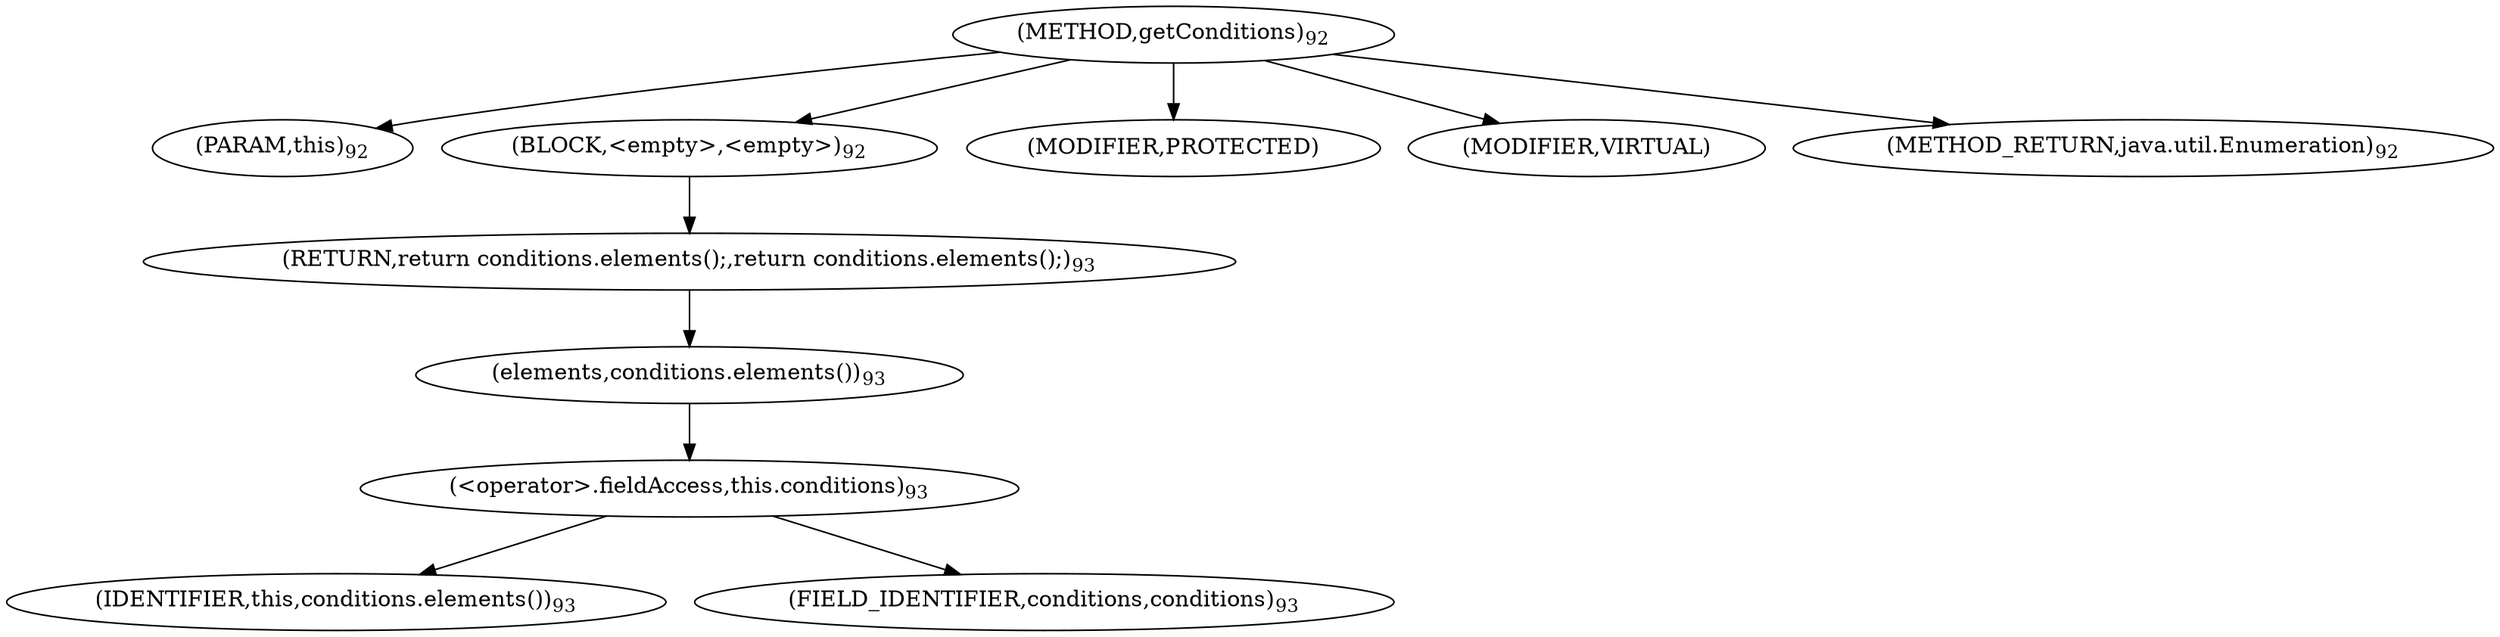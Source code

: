 digraph "getConditions" {  
"36" [label = <(METHOD,getConditions)<SUB>92</SUB>> ]
"37" [label = <(PARAM,this)<SUB>92</SUB>> ]
"38" [label = <(BLOCK,&lt;empty&gt;,&lt;empty&gt;)<SUB>92</SUB>> ]
"39" [label = <(RETURN,return conditions.elements();,return conditions.elements();)<SUB>93</SUB>> ]
"40" [label = <(elements,conditions.elements())<SUB>93</SUB>> ]
"41" [label = <(&lt;operator&gt;.fieldAccess,this.conditions)<SUB>93</SUB>> ]
"42" [label = <(IDENTIFIER,this,conditions.elements())<SUB>93</SUB>> ]
"43" [label = <(FIELD_IDENTIFIER,conditions,conditions)<SUB>93</SUB>> ]
"44" [label = <(MODIFIER,PROTECTED)> ]
"45" [label = <(MODIFIER,VIRTUAL)> ]
"46" [label = <(METHOD_RETURN,java.util.Enumeration)<SUB>92</SUB>> ]
  "36" -> "37" 
  "36" -> "38" 
  "36" -> "44" 
  "36" -> "45" 
  "36" -> "46" 
  "38" -> "39" 
  "39" -> "40" 
  "40" -> "41" 
  "41" -> "42" 
  "41" -> "43" 
}
